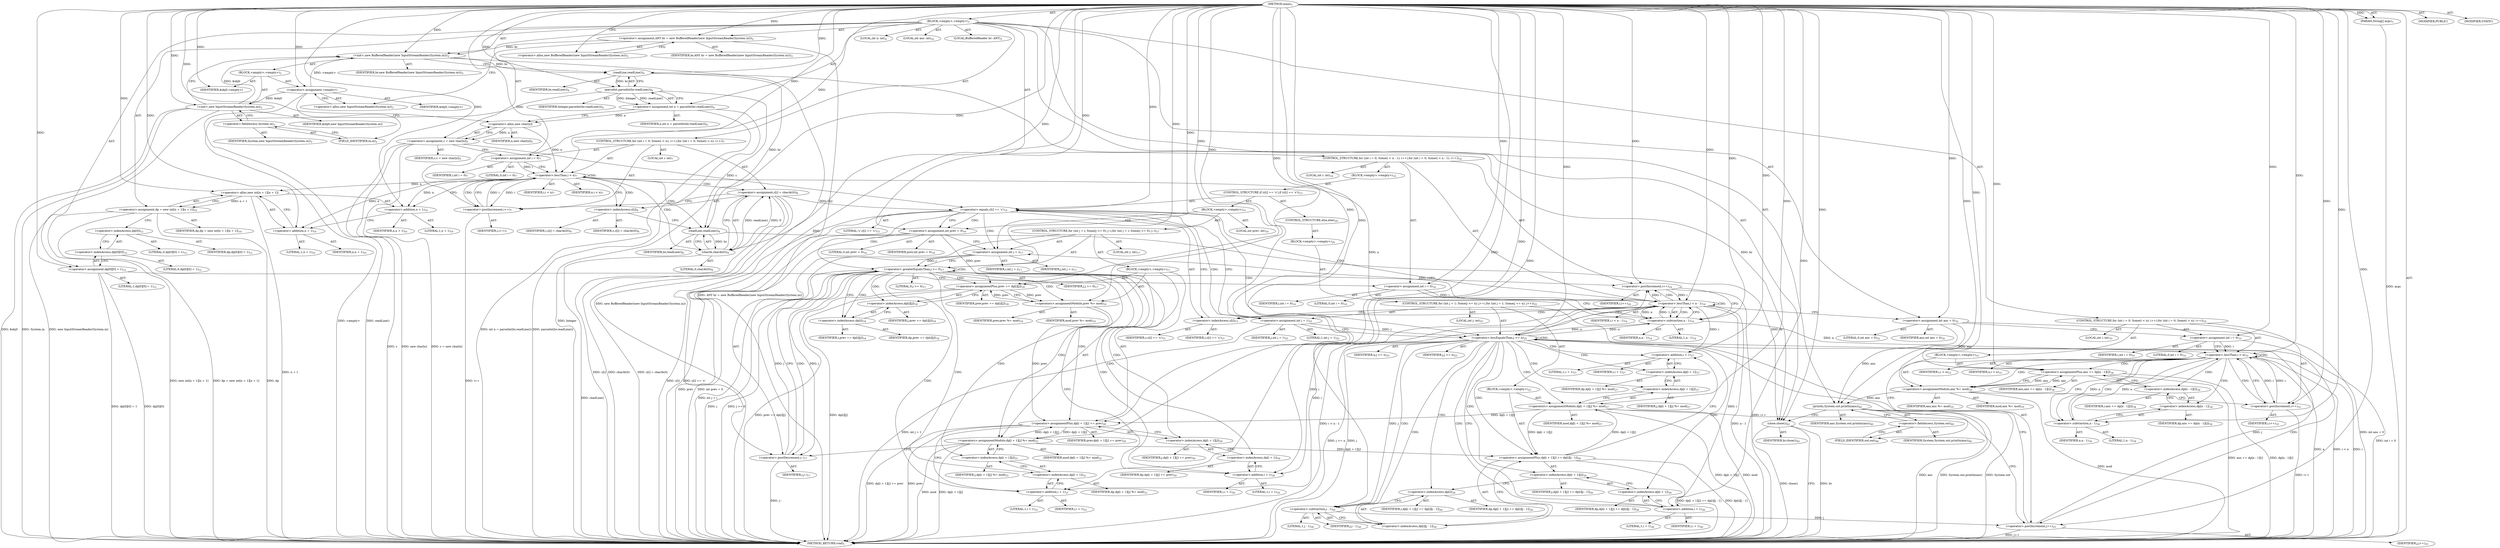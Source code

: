 digraph "main" {  
"19" [label = <(METHOD,main)<SUB>1</SUB>> ]
"20" [label = <(PARAM,String[] args)<SUB>1</SUB>> ]
"21" [label = <(BLOCK,&lt;empty&gt;,&lt;empty&gt;)<SUB>1</SUB>> ]
"4" [label = <(LOCAL,BufferedReader br: ANY)<SUB>2</SUB>> ]
"22" [label = <(&lt;operator&gt;.assignment,ANY br = new BufferedReader(new InputStreamReader(System.in)))<SUB>2</SUB>> ]
"23" [label = <(IDENTIFIER,br,ANY br = new BufferedReader(new InputStreamReader(System.in)))<SUB>2</SUB>> ]
"24" [label = <(&lt;operator&gt;.alloc,new BufferedReader(new InputStreamReader(System.in)))<SUB>2</SUB>> ]
"25" [label = <(&lt;init&gt;,new BufferedReader(new InputStreamReader(System.in)))<SUB>2</SUB>> ]
"3" [label = <(IDENTIFIER,br,new BufferedReader(new InputStreamReader(System.in)))<SUB>2</SUB>> ]
"26" [label = <(BLOCK,&lt;empty&gt;,&lt;empty&gt;)<SUB>2</SUB>> ]
"27" [label = <(&lt;operator&gt;.assignment,&lt;empty&gt;)> ]
"28" [label = <(IDENTIFIER,$obj0,&lt;empty&gt;)> ]
"29" [label = <(&lt;operator&gt;.alloc,new InputStreamReader(System.in))<SUB>2</SUB>> ]
"30" [label = <(&lt;init&gt;,new InputStreamReader(System.in))<SUB>2</SUB>> ]
"31" [label = <(IDENTIFIER,$obj0,new InputStreamReader(System.in))> ]
"32" [label = <(&lt;operator&gt;.fieldAccess,System.in)<SUB>2</SUB>> ]
"33" [label = <(IDENTIFIER,System,new InputStreamReader(System.in))<SUB>2</SUB>> ]
"34" [label = <(FIELD_IDENTIFIER,in,in)<SUB>2</SUB>> ]
"35" [label = <(IDENTIFIER,$obj0,&lt;empty&gt;)> ]
"36" [label = <(LOCAL,int n: int)<SUB>4</SUB>> ]
"37" [label = <(&lt;operator&gt;.assignment,int n = parseInt(br.readLine()))<SUB>4</SUB>> ]
"38" [label = <(IDENTIFIER,n,int n = parseInt(br.readLine()))<SUB>4</SUB>> ]
"39" [label = <(parseInt,parseInt(br.readLine()))<SUB>4</SUB>> ]
"40" [label = <(IDENTIFIER,Integer,parseInt(br.readLine()))<SUB>4</SUB>> ]
"41" [label = <(readLine,readLine())<SUB>4</SUB>> ]
"42" [label = <(IDENTIFIER,br,readLine())<SUB>4</SUB>> ]
"43" [label = <(&lt;operator&gt;.assignment,c = new char[n])<SUB>5</SUB>> ]
"44" [label = <(IDENTIFIER,c,c = new char[n])<SUB>5</SUB>> ]
"45" [label = <(&lt;operator&gt;.alloc,new char[n])> ]
"46" [label = <(IDENTIFIER,n,new char[n])<SUB>5</SUB>> ]
"47" [label = <(CONTROL_STRUCTURE,for (int i = 0; Some(i &lt; n); i++),for (int i = 0; Some(i &lt; n); i++))<SUB>7</SUB>> ]
"48" [label = <(LOCAL,int i: int)<SUB>7</SUB>> ]
"49" [label = <(&lt;operator&gt;.assignment,int i = 0)<SUB>7</SUB>> ]
"50" [label = <(IDENTIFIER,i,int i = 0)<SUB>7</SUB>> ]
"51" [label = <(LITERAL,0,int i = 0)<SUB>7</SUB>> ]
"52" [label = <(&lt;operator&gt;.lessThan,i &lt; n)<SUB>7</SUB>> ]
"53" [label = <(IDENTIFIER,i,i &lt; n)<SUB>7</SUB>> ]
"54" [label = <(IDENTIFIER,n,i &lt; n)<SUB>7</SUB>> ]
"55" [label = <(&lt;operator&gt;.postIncrement,i++)<SUB>7</SUB>> ]
"56" [label = <(IDENTIFIER,i,i++)<SUB>7</SUB>> ]
"57" [label = <(&lt;operator&gt;.assignment,c[i] = charAt(0))<SUB>8</SUB>> ]
"58" [label = <(&lt;operator&gt;.indexAccess,c[i])<SUB>8</SUB>> ]
"59" [label = <(IDENTIFIER,c,c[i] = charAt(0))<SUB>8</SUB>> ]
"60" [label = <(IDENTIFIER,i,c[i] = charAt(0))<SUB>8</SUB>> ]
"61" [label = <(charAt,charAt(0))<SUB>8</SUB>> ]
"62" [label = <(readLine,readLine())<SUB>8</SUB>> ]
"63" [label = <(IDENTIFIER,br,readLine())<SUB>8</SUB>> ]
"64" [label = <(LITERAL,0,charAt(0))<SUB>8</SUB>> ]
"65" [label = <(&lt;operator&gt;.assignment,dp = new int[n + 1][n + 1])<SUB>10</SUB>> ]
"66" [label = <(IDENTIFIER,dp,dp = new int[n + 1][n + 1])<SUB>10</SUB>> ]
"67" [label = <(&lt;operator&gt;.alloc,new int[n + 1][n + 1])> ]
"68" [label = <(&lt;operator&gt;.addition,n + 1)<SUB>10</SUB>> ]
"69" [label = <(IDENTIFIER,n,n + 1)<SUB>10</SUB>> ]
"70" [label = <(LITERAL,1,n + 1)<SUB>10</SUB>> ]
"71" [label = <(&lt;operator&gt;.addition,n + 1)<SUB>10</SUB>> ]
"72" [label = <(IDENTIFIER,n,n + 1)<SUB>10</SUB>> ]
"73" [label = <(LITERAL,1,n + 1)<SUB>10</SUB>> ]
"74" [label = <(&lt;operator&gt;.assignment,dp[0][0] = 1)<SUB>12</SUB>> ]
"75" [label = <(&lt;operator&gt;.indexAccess,dp[0][0])<SUB>12</SUB>> ]
"76" [label = <(&lt;operator&gt;.indexAccess,dp[0])<SUB>12</SUB>> ]
"77" [label = <(IDENTIFIER,dp,dp[0][0] = 1)<SUB>12</SUB>> ]
"78" [label = <(LITERAL,0,dp[0][0] = 1)<SUB>12</SUB>> ]
"79" [label = <(LITERAL,0,dp[0][0] = 1)<SUB>12</SUB>> ]
"80" [label = <(LITERAL,1,dp[0][0] = 1)<SUB>12</SUB>> ]
"81" [label = <(CONTROL_STRUCTURE,for (int i = 0; Some(i &lt; n - 1); i++),for (int i = 0; Some(i &lt; n - 1); i++))<SUB>14</SUB>> ]
"82" [label = <(LOCAL,int i: int)<SUB>14</SUB>> ]
"83" [label = <(&lt;operator&gt;.assignment,int i = 0)<SUB>14</SUB>> ]
"84" [label = <(IDENTIFIER,i,int i = 0)<SUB>14</SUB>> ]
"85" [label = <(LITERAL,0,int i = 0)<SUB>14</SUB>> ]
"86" [label = <(&lt;operator&gt;.lessThan,i &lt; n - 1)<SUB>14</SUB>> ]
"87" [label = <(IDENTIFIER,i,i &lt; n - 1)<SUB>14</SUB>> ]
"88" [label = <(&lt;operator&gt;.subtraction,n - 1)<SUB>14</SUB>> ]
"89" [label = <(IDENTIFIER,n,n - 1)<SUB>14</SUB>> ]
"90" [label = <(LITERAL,1,n - 1)<SUB>14</SUB>> ]
"91" [label = <(&lt;operator&gt;.postIncrement,i++)<SUB>14</SUB>> ]
"92" [label = <(IDENTIFIER,i,i++)<SUB>14</SUB>> ]
"93" [label = <(BLOCK,&lt;empty&gt;,&lt;empty&gt;)<SUB>14</SUB>> ]
"94" [label = <(CONTROL_STRUCTURE,if (c[i] == 's'),if (c[i] == 's'))<SUB>15</SUB>> ]
"95" [label = <(&lt;operator&gt;.equals,c[i] == 's')<SUB>15</SUB>> ]
"96" [label = <(&lt;operator&gt;.indexAccess,c[i])<SUB>15</SUB>> ]
"97" [label = <(IDENTIFIER,c,c[i] == 's')<SUB>15</SUB>> ]
"98" [label = <(IDENTIFIER,i,c[i] == 's')<SUB>15</SUB>> ]
"99" [label = <(LITERAL,'s',c[i] == 's')<SUB>15</SUB>> ]
"100" [label = <(BLOCK,&lt;empty&gt;,&lt;empty&gt;)<SUB>15</SUB>> ]
"101" [label = <(LOCAL,int prev: int)<SUB>16</SUB>> ]
"102" [label = <(&lt;operator&gt;.assignment,int prev = 0)<SUB>16</SUB>> ]
"103" [label = <(IDENTIFIER,prev,int prev = 0)<SUB>16</SUB>> ]
"104" [label = <(LITERAL,0,int prev = 0)<SUB>16</SUB>> ]
"105" [label = <(CONTROL_STRUCTURE,for (int j = i; Some(j &gt;= 0); j--),for (int j = i; Some(j &gt;= 0); j--))<SUB>17</SUB>> ]
"106" [label = <(LOCAL,int j: int)<SUB>17</SUB>> ]
"107" [label = <(&lt;operator&gt;.assignment,int j = i)<SUB>17</SUB>> ]
"108" [label = <(IDENTIFIER,j,int j = i)<SUB>17</SUB>> ]
"109" [label = <(IDENTIFIER,i,int j = i)<SUB>17</SUB>> ]
"110" [label = <(&lt;operator&gt;.greaterEqualsThan,j &gt;= 0)<SUB>17</SUB>> ]
"111" [label = <(IDENTIFIER,j,j &gt;= 0)<SUB>17</SUB>> ]
"112" [label = <(LITERAL,0,j &gt;= 0)<SUB>17</SUB>> ]
"113" [label = <(&lt;operator&gt;.postDecrement,j--)<SUB>17</SUB>> ]
"114" [label = <(IDENTIFIER,j,j--)<SUB>17</SUB>> ]
"115" [label = <(BLOCK,&lt;empty&gt;,&lt;empty&gt;)<SUB>17</SUB>> ]
"116" [label = <(&lt;operator&gt;.assignmentPlus,prev += dp[i][j])<SUB>18</SUB>> ]
"117" [label = <(IDENTIFIER,prev,prev += dp[i][j])<SUB>18</SUB>> ]
"118" [label = <(&lt;operator&gt;.indexAccess,dp[i][j])<SUB>18</SUB>> ]
"119" [label = <(&lt;operator&gt;.indexAccess,dp[i])<SUB>18</SUB>> ]
"120" [label = <(IDENTIFIER,dp,prev += dp[i][j])<SUB>18</SUB>> ]
"121" [label = <(IDENTIFIER,i,prev += dp[i][j])<SUB>18</SUB>> ]
"122" [label = <(IDENTIFIER,j,prev += dp[i][j])<SUB>18</SUB>> ]
"123" [label = <(&lt;operators&gt;.assignmentModulo,prev %= mod)<SUB>19</SUB>> ]
"124" [label = <(IDENTIFIER,prev,prev %= mod)<SUB>19</SUB>> ]
"125" [label = <(IDENTIFIER,mod,prev %= mod)<SUB>19</SUB>> ]
"126" [label = <(&lt;operator&gt;.assignmentPlus,dp[i + 1][j] += prev)<SUB>20</SUB>> ]
"127" [label = <(&lt;operator&gt;.indexAccess,dp[i + 1][j])<SUB>20</SUB>> ]
"128" [label = <(&lt;operator&gt;.indexAccess,dp[i + 1])<SUB>20</SUB>> ]
"129" [label = <(IDENTIFIER,dp,dp[i + 1][j] += prev)<SUB>20</SUB>> ]
"130" [label = <(&lt;operator&gt;.addition,i + 1)<SUB>20</SUB>> ]
"131" [label = <(IDENTIFIER,i,i + 1)<SUB>20</SUB>> ]
"132" [label = <(LITERAL,1,i + 1)<SUB>20</SUB>> ]
"133" [label = <(IDENTIFIER,j,dp[i + 1][j] += prev)<SUB>20</SUB>> ]
"134" [label = <(IDENTIFIER,prev,dp[i + 1][j] += prev)<SUB>20</SUB>> ]
"135" [label = <(&lt;operators&gt;.assignmentModulo,dp[i + 1][j] %= mod)<SUB>21</SUB>> ]
"136" [label = <(&lt;operator&gt;.indexAccess,dp[i + 1][j])<SUB>21</SUB>> ]
"137" [label = <(&lt;operator&gt;.indexAccess,dp[i + 1])<SUB>21</SUB>> ]
"138" [label = <(IDENTIFIER,dp,dp[i + 1][j] %= mod)<SUB>21</SUB>> ]
"139" [label = <(&lt;operator&gt;.addition,i + 1)<SUB>21</SUB>> ]
"140" [label = <(IDENTIFIER,i,i + 1)<SUB>21</SUB>> ]
"141" [label = <(LITERAL,1,i + 1)<SUB>21</SUB>> ]
"142" [label = <(IDENTIFIER,j,dp[i + 1][j] %= mod)<SUB>21</SUB>> ]
"143" [label = <(IDENTIFIER,mod,dp[i + 1][j] %= mod)<SUB>21</SUB>> ]
"144" [label = <(CONTROL_STRUCTURE,else,else)<SUB>24</SUB>> ]
"145" [label = <(BLOCK,&lt;empty&gt;,&lt;empty&gt;)<SUB>24</SUB>> ]
"146" [label = <(CONTROL_STRUCTURE,for (int j = 1; Some(j &lt;= n); j++),for (int j = 1; Some(j &lt;= n); j++))<SUB>25</SUB>> ]
"147" [label = <(LOCAL,int j: int)<SUB>25</SUB>> ]
"148" [label = <(&lt;operator&gt;.assignment,int j = 1)<SUB>25</SUB>> ]
"149" [label = <(IDENTIFIER,j,int j = 1)<SUB>25</SUB>> ]
"150" [label = <(LITERAL,1,int j = 1)<SUB>25</SUB>> ]
"151" [label = <(&lt;operator&gt;.lessEqualsThan,j &lt;= n)<SUB>25</SUB>> ]
"152" [label = <(IDENTIFIER,j,j &lt;= n)<SUB>25</SUB>> ]
"153" [label = <(IDENTIFIER,n,j &lt;= n)<SUB>25</SUB>> ]
"154" [label = <(&lt;operator&gt;.postIncrement,j++)<SUB>25</SUB>> ]
"155" [label = <(IDENTIFIER,j,j++)<SUB>25</SUB>> ]
"156" [label = <(BLOCK,&lt;empty&gt;,&lt;empty&gt;)<SUB>25</SUB>> ]
"157" [label = <(&lt;operator&gt;.assignmentPlus,dp[i + 1][j] += dp[i][j - 1])<SUB>26</SUB>> ]
"158" [label = <(&lt;operator&gt;.indexAccess,dp[i + 1][j])<SUB>26</SUB>> ]
"159" [label = <(&lt;operator&gt;.indexAccess,dp[i + 1])<SUB>26</SUB>> ]
"160" [label = <(IDENTIFIER,dp,dp[i + 1][j] += dp[i][j - 1])<SUB>26</SUB>> ]
"161" [label = <(&lt;operator&gt;.addition,i + 1)<SUB>26</SUB>> ]
"162" [label = <(IDENTIFIER,i,i + 1)<SUB>26</SUB>> ]
"163" [label = <(LITERAL,1,i + 1)<SUB>26</SUB>> ]
"164" [label = <(IDENTIFIER,j,dp[i + 1][j] += dp[i][j - 1])<SUB>26</SUB>> ]
"165" [label = <(&lt;operator&gt;.indexAccess,dp[i][j - 1])<SUB>26</SUB>> ]
"166" [label = <(&lt;operator&gt;.indexAccess,dp[i])<SUB>26</SUB>> ]
"167" [label = <(IDENTIFIER,dp,dp[i + 1][j] += dp[i][j - 1])<SUB>26</SUB>> ]
"168" [label = <(IDENTIFIER,i,dp[i + 1][j] += dp[i][j - 1])<SUB>26</SUB>> ]
"169" [label = <(&lt;operator&gt;.subtraction,j - 1)<SUB>26</SUB>> ]
"170" [label = <(IDENTIFIER,j,j - 1)<SUB>26</SUB>> ]
"171" [label = <(LITERAL,1,j - 1)<SUB>26</SUB>> ]
"172" [label = <(&lt;operators&gt;.assignmentModulo,dp[i + 1][j] %= mod)<SUB>27</SUB>> ]
"173" [label = <(&lt;operator&gt;.indexAccess,dp[i + 1][j])<SUB>27</SUB>> ]
"174" [label = <(&lt;operator&gt;.indexAccess,dp[i + 1])<SUB>27</SUB>> ]
"175" [label = <(IDENTIFIER,dp,dp[i + 1][j] %= mod)<SUB>27</SUB>> ]
"176" [label = <(&lt;operator&gt;.addition,i + 1)<SUB>27</SUB>> ]
"177" [label = <(IDENTIFIER,i,i + 1)<SUB>27</SUB>> ]
"178" [label = <(LITERAL,1,i + 1)<SUB>27</SUB>> ]
"179" [label = <(IDENTIFIER,j,dp[i + 1][j] %= mod)<SUB>27</SUB>> ]
"180" [label = <(IDENTIFIER,mod,dp[i + 1][j] %= mod)<SUB>27</SUB>> ]
"181" [label = <(LOCAL,int ans: int)<SUB>32</SUB>> ]
"182" [label = <(&lt;operator&gt;.assignment,int ans = 0)<SUB>32</SUB>> ]
"183" [label = <(IDENTIFIER,ans,int ans = 0)<SUB>32</SUB>> ]
"184" [label = <(LITERAL,0,int ans = 0)<SUB>32</SUB>> ]
"185" [label = <(CONTROL_STRUCTURE,for (int i = 0; Some(i &lt; n); i++),for (int i = 0; Some(i &lt; n); i++))<SUB>33</SUB>> ]
"186" [label = <(LOCAL,int i: int)<SUB>33</SUB>> ]
"187" [label = <(&lt;operator&gt;.assignment,int i = 0)<SUB>33</SUB>> ]
"188" [label = <(IDENTIFIER,i,int i = 0)<SUB>33</SUB>> ]
"189" [label = <(LITERAL,0,int i = 0)<SUB>33</SUB>> ]
"190" [label = <(&lt;operator&gt;.lessThan,i &lt; n)<SUB>33</SUB>> ]
"191" [label = <(IDENTIFIER,i,i &lt; n)<SUB>33</SUB>> ]
"192" [label = <(IDENTIFIER,n,i &lt; n)<SUB>33</SUB>> ]
"193" [label = <(&lt;operator&gt;.postIncrement,i++)<SUB>33</SUB>> ]
"194" [label = <(IDENTIFIER,i,i++)<SUB>33</SUB>> ]
"195" [label = <(BLOCK,&lt;empty&gt;,&lt;empty&gt;)<SUB>33</SUB>> ]
"196" [label = <(&lt;operator&gt;.assignmentPlus,ans += dp[n - 1][i])<SUB>34</SUB>> ]
"197" [label = <(IDENTIFIER,ans,ans += dp[n - 1][i])<SUB>34</SUB>> ]
"198" [label = <(&lt;operator&gt;.indexAccess,dp[n - 1][i])<SUB>34</SUB>> ]
"199" [label = <(&lt;operator&gt;.indexAccess,dp[n - 1])<SUB>34</SUB>> ]
"200" [label = <(IDENTIFIER,dp,ans += dp[n - 1][i])<SUB>34</SUB>> ]
"201" [label = <(&lt;operator&gt;.subtraction,n - 1)<SUB>34</SUB>> ]
"202" [label = <(IDENTIFIER,n,n - 1)<SUB>34</SUB>> ]
"203" [label = <(LITERAL,1,n - 1)<SUB>34</SUB>> ]
"204" [label = <(IDENTIFIER,i,ans += dp[n - 1][i])<SUB>34</SUB>> ]
"205" [label = <(&lt;operators&gt;.assignmentModulo,ans %= mod)<SUB>35</SUB>> ]
"206" [label = <(IDENTIFIER,ans,ans %= mod)<SUB>35</SUB>> ]
"207" [label = <(IDENTIFIER,mod,ans %= mod)<SUB>35</SUB>> ]
"208" [label = <(println,System.out.println(ans))<SUB>40</SUB>> ]
"209" [label = <(&lt;operator&gt;.fieldAccess,System.out)<SUB>40</SUB>> ]
"210" [label = <(IDENTIFIER,System,System.out.println(ans))<SUB>40</SUB>> ]
"211" [label = <(FIELD_IDENTIFIER,out,out)<SUB>40</SUB>> ]
"212" [label = <(IDENTIFIER,ans,System.out.println(ans))<SUB>40</SUB>> ]
"213" [label = <(close,close())<SUB>42</SUB>> ]
"214" [label = <(IDENTIFIER,br,close())<SUB>42</SUB>> ]
"215" [label = <(MODIFIER,PUBLIC)> ]
"216" [label = <(MODIFIER,STATIC)> ]
"217" [label = <(METHOD_RETURN,void)<SUB>1</SUB>> ]
  "19" -> "20"  [ label = "AST: "] 
  "19" -> "21"  [ label = "AST: "] 
  "19" -> "215"  [ label = "AST: "] 
  "19" -> "216"  [ label = "AST: "] 
  "19" -> "217"  [ label = "AST: "] 
  "21" -> "4"  [ label = "AST: "] 
  "21" -> "22"  [ label = "AST: "] 
  "21" -> "25"  [ label = "AST: "] 
  "21" -> "36"  [ label = "AST: "] 
  "21" -> "37"  [ label = "AST: "] 
  "21" -> "43"  [ label = "AST: "] 
  "21" -> "47"  [ label = "AST: "] 
  "21" -> "65"  [ label = "AST: "] 
  "21" -> "74"  [ label = "AST: "] 
  "21" -> "81"  [ label = "AST: "] 
  "21" -> "181"  [ label = "AST: "] 
  "21" -> "182"  [ label = "AST: "] 
  "21" -> "185"  [ label = "AST: "] 
  "21" -> "208"  [ label = "AST: "] 
  "21" -> "213"  [ label = "AST: "] 
  "22" -> "23"  [ label = "AST: "] 
  "22" -> "24"  [ label = "AST: "] 
  "25" -> "3"  [ label = "AST: "] 
  "25" -> "26"  [ label = "AST: "] 
  "26" -> "27"  [ label = "AST: "] 
  "26" -> "30"  [ label = "AST: "] 
  "26" -> "35"  [ label = "AST: "] 
  "27" -> "28"  [ label = "AST: "] 
  "27" -> "29"  [ label = "AST: "] 
  "30" -> "31"  [ label = "AST: "] 
  "30" -> "32"  [ label = "AST: "] 
  "32" -> "33"  [ label = "AST: "] 
  "32" -> "34"  [ label = "AST: "] 
  "37" -> "38"  [ label = "AST: "] 
  "37" -> "39"  [ label = "AST: "] 
  "39" -> "40"  [ label = "AST: "] 
  "39" -> "41"  [ label = "AST: "] 
  "41" -> "42"  [ label = "AST: "] 
  "43" -> "44"  [ label = "AST: "] 
  "43" -> "45"  [ label = "AST: "] 
  "45" -> "46"  [ label = "AST: "] 
  "47" -> "48"  [ label = "AST: "] 
  "47" -> "49"  [ label = "AST: "] 
  "47" -> "52"  [ label = "AST: "] 
  "47" -> "55"  [ label = "AST: "] 
  "47" -> "57"  [ label = "AST: "] 
  "49" -> "50"  [ label = "AST: "] 
  "49" -> "51"  [ label = "AST: "] 
  "52" -> "53"  [ label = "AST: "] 
  "52" -> "54"  [ label = "AST: "] 
  "55" -> "56"  [ label = "AST: "] 
  "57" -> "58"  [ label = "AST: "] 
  "57" -> "61"  [ label = "AST: "] 
  "58" -> "59"  [ label = "AST: "] 
  "58" -> "60"  [ label = "AST: "] 
  "61" -> "62"  [ label = "AST: "] 
  "61" -> "64"  [ label = "AST: "] 
  "62" -> "63"  [ label = "AST: "] 
  "65" -> "66"  [ label = "AST: "] 
  "65" -> "67"  [ label = "AST: "] 
  "67" -> "68"  [ label = "AST: "] 
  "67" -> "71"  [ label = "AST: "] 
  "68" -> "69"  [ label = "AST: "] 
  "68" -> "70"  [ label = "AST: "] 
  "71" -> "72"  [ label = "AST: "] 
  "71" -> "73"  [ label = "AST: "] 
  "74" -> "75"  [ label = "AST: "] 
  "74" -> "80"  [ label = "AST: "] 
  "75" -> "76"  [ label = "AST: "] 
  "75" -> "79"  [ label = "AST: "] 
  "76" -> "77"  [ label = "AST: "] 
  "76" -> "78"  [ label = "AST: "] 
  "81" -> "82"  [ label = "AST: "] 
  "81" -> "83"  [ label = "AST: "] 
  "81" -> "86"  [ label = "AST: "] 
  "81" -> "91"  [ label = "AST: "] 
  "81" -> "93"  [ label = "AST: "] 
  "83" -> "84"  [ label = "AST: "] 
  "83" -> "85"  [ label = "AST: "] 
  "86" -> "87"  [ label = "AST: "] 
  "86" -> "88"  [ label = "AST: "] 
  "88" -> "89"  [ label = "AST: "] 
  "88" -> "90"  [ label = "AST: "] 
  "91" -> "92"  [ label = "AST: "] 
  "93" -> "94"  [ label = "AST: "] 
  "94" -> "95"  [ label = "AST: "] 
  "94" -> "100"  [ label = "AST: "] 
  "94" -> "144"  [ label = "AST: "] 
  "95" -> "96"  [ label = "AST: "] 
  "95" -> "99"  [ label = "AST: "] 
  "96" -> "97"  [ label = "AST: "] 
  "96" -> "98"  [ label = "AST: "] 
  "100" -> "101"  [ label = "AST: "] 
  "100" -> "102"  [ label = "AST: "] 
  "100" -> "105"  [ label = "AST: "] 
  "102" -> "103"  [ label = "AST: "] 
  "102" -> "104"  [ label = "AST: "] 
  "105" -> "106"  [ label = "AST: "] 
  "105" -> "107"  [ label = "AST: "] 
  "105" -> "110"  [ label = "AST: "] 
  "105" -> "113"  [ label = "AST: "] 
  "105" -> "115"  [ label = "AST: "] 
  "107" -> "108"  [ label = "AST: "] 
  "107" -> "109"  [ label = "AST: "] 
  "110" -> "111"  [ label = "AST: "] 
  "110" -> "112"  [ label = "AST: "] 
  "113" -> "114"  [ label = "AST: "] 
  "115" -> "116"  [ label = "AST: "] 
  "115" -> "123"  [ label = "AST: "] 
  "115" -> "126"  [ label = "AST: "] 
  "115" -> "135"  [ label = "AST: "] 
  "116" -> "117"  [ label = "AST: "] 
  "116" -> "118"  [ label = "AST: "] 
  "118" -> "119"  [ label = "AST: "] 
  "118" -> "122"  [ label = "AST: "] 
  "119" -> "120"  [ label = "AST: "] 
  "119" -> "121"  [ label = "AST: "] 
  "123" -> "124"  [ label = "AST: "] 
  "123" -> "125"  [ label = "AST: "] 
  "126" -> "127"  [ label = "AST: "] 
  "126" -> "134"  [ label = "AST: "] 
  "127" -> "128"  [ label = "AST: "] 
  "127" -> "133"  [ label = "AST: "] 
  "128" -> "129"  [ label = "AST: "] 
  "128" -> "130"  [ label = "AST: "] 
  "130" -> "131"  [ label = "AST: "] 
  "130" -> "132"  [ label = "AST: "] 
  "135" -> "136"  [ label = "AST: "] 
  "135" -> "143"  [ label = "AST: "] 
  "136" -> "137"  [ label = "AST: "] 
  "136" -> "142"  [ label = "AST: "] 
  "137" -> "138"  [ label = "AST: "] 
  "137" -> "139"  [ label = "AST: "] 
  "139" -> "140"  [ label = "AST: "] 
  "139" -> "141"  [ label = "AST: "] 
  "144" -> "145"  [ label = "AST: "] 
  "145" -> "146"  [ label = "AST: "] 
  "146" -> "147"  [ label = "AST: "] 
  "146" -> "148"  [ label = "AST: "] 
  "146" -> "151"  [ label = "AST: "] 
  "146" -> "154"  [ label = "AST: "] 
  "146" -> "156"  [ label = "AST: "] 
  "148" -> "149"  [ label = "AST: "] 
  "148" -> "150"  [ label = "AST: "] 
  "151" -> "152"  [ label = "AST: "] 
  "151" -> "153"  [ label = "AST: "] 
  "154" -> "155"  [ label = "AST: "] 
  "156" -> "157"  [ label = "AST: "] 
  "156" -> "172"  [ label = "AST: "] 
  "157" -> "158"  [ label = "AST: "] 
  "157" -> "165"  [ label = "AST: "] 
  "158" -> "159"  [ label = "AST: "] 
  "158" -> "164"  [ label = "AST: "] 
  "159" -> "160"  [ label = "AST: "] 
  "159" -> "161"  [ label = "AST: "] 
  "161" -> "162"  [ label = "AST: "] 
  "161" -> "163"  [ label = "AST: "] 
  "165" -> "166"  [ label = "AST: "] 
  "165" -> "169"  [ label = "AST: "] 
  "166" -> "167"  [ label = "AST: "] 
  "166" -> "168"  [ label = "AST: "] 
  "169" -> "170"  [ label = "AST: "] 
  "169" -> "171"  [ label = "AST: "] 
  "172" -> "173"  [ label = "AST: "] 
  "172" -> "180"  [ label = "AST: "] 
  "173" -> "174"  [ label = "AST: "] 
  "173" -> "179"  [ label = "AST: "] 
  "174" -> "175"  [ label = "AST: "] 
  "174" -> "176"  [ label = "AST: "] 
  "176" -> "177"  [ label = "AST: "] 
  "176" -> "178"  [ label = "AST: "] 
  "182" -> "183"  [ label = "AST: "] 
  "182" -> "184"  [ label = "AST: "] 
  "185" -> "186"  [ label = "AST: "] 
  "185" -> "187"  [ label = "AST: "] 
  "185" -> "190"  [ label = "AST: "] 
  "185" -> "193"  [ label = "AST: "] 
  "185" -> "195"  [ label = "AST: "] 
  "187" -> "188"  [ label = "AST: "] 
  "187" -> "189"  [ label = "AST: "] 
  "190" -> "191"  [ label = "AST: "] 
  "190" -> "192"  [ label = "AST: "] 
  "193" -> "194"  [ label = "AST: "] 
  "195" -> "196"  [ label = "AST: "] 
  "195" -> "205"  [ label = "AST: "] 
  "196" -> "197"  [ label = "AST: "] 
  "196" -> "198"  [ label = "AST: "] 
  "198" -> "199"  [ label = "AST: "] 
  "198" -> "204"  [ label = "AST: "] 
  "199" -> "200"  [ label = "AST: "] 
  "199" -> "201"  [ label = "AST: "] 
  "201" -> "202"  [ label = "AST: "] 
  "201" -> "203"  [ label = "AST: "] 
  "205" -> "206"  [ label = "AST: "] 
  "205" -> "207"  [ label = "AST: "] 
  "208" -> "209"  [ label = "AST: "] 
  "208" -> "212"  [ label = "AST: "] 
  "209" -> "210"  [ label = "AST: "] 
  "209" -> "211"  [ label = "AST: "] 
  "213" -> "214"  [ label = "AST: "] 
  "22" -> "29"  [ label = "CFG: "] 
  "25" -> "41"  [ label = "CFG: "] 
  "37" -> "45"  [ label = "CFG: "] 
  "43" -> "49"  [ label = "CFG: "] 
  "65" -> "76"  [ label = "CFG: "] 
  "74" -> "83"  [ label = "CFG: "] 
  "182" -> "187"  [ label = "CFG: "] 
  "208" -> "213"  [ label = "CFG: "] 
  "213" -> "217"  [ label = "CFG: "] 
  "24" -> "22"  [ label = "CFG: "] 
  "39" -> "37"  [ label = "CFG: "] 
  "45" -> "43"  [ label = "CFG: "] 
  "49" -> "52"  [ label = "CFG: "] 
  "52" -> "58"  [ label = "CFG: "] 
  "52" -> "68"  [ label = "CFG: "] 
  "55" -> "52"  [ label = "CFG: "] 
  "57" -> "55"  [ label = "CFG: "] 
  "67" -> "65"  [ label = "CFG: "] 
  "75" -> "74"  [ label = "CFG: "] 
  "83" -> "88"  [ label = "CFG: "] 
  "86" -> "96"  [ label = "CFG: "] 
  "86" -> "182"  [ label = "CFG: "] 
  "91" -> "88"  [ label = "CFG: "] 
  "187" -> "190"  [ label = "CFG: "] 
  "190" -> "201"  [ label = "CFG: "] 
  "190" -> "211"  [ label = "CFG: "] 
  "193" -> "190"  [ label = "CFG: "] 
  "209" -> "208"  [ label = "CFG: "] 
  "27" -> "34"  [ label = "CFG: "] 
  "30" -> "25"  [ label = "CFG: "] 
  "41" -> "39"  [ label = "CFG: "] 
  "58" -> "62"  [ label = "CFG: "] 
  "61" -> "57"  [ label = "CFG: "] 
  "68" -> "71"  [ label = "CFG: "] 
  "71" -> "67"  [ label = "CFG: "] 
  "76" -> "75"  [ label = "CFG: "] 
  "88" -> "86"  [ label = "CFG: "] 
  "196" -> "205"  [ label = "CFG: "] 
  "205" -> "193"  [ label = "CFG: "] 
  "211" -> "209"  [ label = "CFG: "] 
  "29" -> "27"  [ label = "CFG: "] 
  "32" -> "30"  [ label = "CFG: "] 
  "62" -> "61"  [ label = "CFG: "] 
  "95" -> "102"  [ label = "CFG: "] 
  "95" -> "148"  [ label = "CFG: "] 
  "198" -> "196"  [ label = "CFG: "] 
  "34" -> "32"  [ label = "CFG: "] 
  "96" -> "95"  [ label = "CFG: "] 
  "102" -> "107"  [ label = "CFG: "] 
  "199" -> "198"  [ label = "CFG: "] 
  "107" -> "110"  [ label = "CFG: "] 
  "110" -> "119"  [ label = "CFG: "] 
  "110" -> "91"  [ label = "CFG: "] 
  "113" -> "110"  [ label = "CFG: "] 
  "201" -> "199"  [ label = "CFG: "] 
  "116" -> "123"  [ label = "CFG: "] 
  "123" -> "130"  [ label = "CFG: "] 
  "126" -> "139"  [ label = "CFG: "] 
  "135" -> "113"  [ label = "CFG: "] 
  "148" -> "151"  [ label = "CFG: "] 
  "151" -> "161"  [ label = "CFG: "] 
  "151" -> "91"  [ label = "CFG: "] 
  "154" -> "151"  [ label = "CFG: "] 
  "118" -> "116"  [ label = "CFG: "] 
  "127" -> "126"  [ label = "CFG: "] 
  "136" -> "135"  [ label = "CFG: "] 
  "157" -> "176"  [ label = "CFG: "] 
  "172" -> "154"  [ label = "CFG: "] 
  "119" -> "118"  [ label = "CFG: "] 
  "128" -> "127"  [ label = "CFG: "] 
  "137" -> "136"  [ label = "CFG: "] 
  "158" -> "166"  [ label = "CFG: "] 
  "165" -> "157"  [ label = "CFG: "] 
  "173" -> "172"  [ label = "CFG: "] 
  "130" -> "128"  [ label = "CFG: "] 
  "139" -> "137"  [ label = "CFG: "] 
  "159" -> "158"  [ label = "CFG: "] 
  "166" -> "169"  [ label = "CFG: "] 
  "169" -> "165"  [ label = "CFG: "] 
  "174" -> "173"  [ label = "CFG: "] 
  "161" -> "159"  [ label = "CFG: "] 
  "176" -> "174"  [ label = "CFG: "] 
  "19" -> "24"  [ label = "CFG: "] 
  "20" -> "217"  [ label = "DDG: args"] 
  "22" -> "217"  [ label = "DDG: ANY br = new BufferedReader(new InputStreamReader(System.in))"] 
  "27" -> "217"  [ label = "DDG: &lt;empty&gt;"] 
  "30" -> "217"  [ label = "DDG: $obj0"] 
  "30" -> "217"  [ label = "DDG: System.in"] 
  "30" -> "217"  [ label = "DDG: new InputStreamReader(System.in)"] 
  "25" -> "217"  [ label = "DDG: new BufferedReader(new InputStreamReader(System.in))"] 
  "39" -> "217"  [ label = "DDG: readLine()"] 
  "37" -> "217"  [ label = "DDG: parseInt(br.readLine())"] 
  "37" -> "217"  [ label = "DDG: int n = parseInt(br.readLine())"] 
  "43" -> "217"  [ label = "DDG: c"] 
  "43" -> "217"  [ label = "DDG: new char[n]"] 
  "43" -> "217"  [ label = "DDG: c = new char[n]"] 
  "65" -> "217"  [ label = "DDG: dp"] 
  "67" -> "217"  [ label = "DDG: n + 1"] 
  "65" -> "217"  [ label = "DDG: new int[n + 1][n + 1]"] 
  "65" -> "217"  [ label = "DDG: dp = new int[n + 1][n + 1]"] 
  "74" -> "217"  [ label = "DDG: dp[0][0]"] 
  "74" -> "217"  [ label = "DDG: dp[0][0] = 1"] 
  "86" -> "217"  [ label = "DDG: n - 1"] 
  "86" -> "217"  [ label = "DDG: i &lt; n - 1"] 
  "182" -> "217"  [ label = "DDG: int ans = 0"] 
  "187" -> "217"  [ label = "DDG: int i = 0"] 
  "190" -> "217"  [ label = "DDG: i"] 
  "190" -> "217"  [ label = "DDG: n"] 
  "190" -> "217"  [ label = "DDG: i &lt; n"] 
  "208" -> "217"  [ label = "DDG: System.out"] 
  "208" -> "217"  [ label = "DDG: ans"] 
  "208" -> "217"  [ label = "DDG: System.out.println(ans)"] 
  "213" -> "217"  [ label = "DDG: br"] 
  "213" -> "217"  [ label = "DDG: close()"] 
  "196" -> "217"  [ label = "DDG: dp[n - 1][i]"] 
  "196" -> "217"  [ label = "DDG: ans += dp[n - 1][i]"] 
  "205" -> "217"  [ label = "DDG: mod"] 
  "193" -> "217"  [ label = "DDG: i++"] 
  "95" -> "217"  [ label = "DDG: c[i]"] 
  "95" -> "217"  [ label = "DDG: c[i] == 's'"] 
  "148" -> "217"  [ label = "DDG: int j = 1"] 
  "151" -> "217"  [ label = "DDG: j"] 
  "151" -> "217"  [ label = "DDG: j &lt;= n"] 
  "157" -> "217"  [ label = "DDG: dp[i][j - 1]"] 
  "157" -> "217"  [ label = "DDG: dp[i + 1][j] += dp[i][j - 1]"] 
  "172" -> "217"  [ label = "DDG: dp[i + 1][j]"] 
  "172" -> "217"  [ label = "DDG: mod"] 
  "154" -> "217"  [ label = "DDG: j++"] 
  "102" -> "217"  [ label = "DDG: prev"] 
  "102" -> "217"  [ label = "DDG: int prev = 0"] 
  "107" -> "217"  [ label = "DDG: int j = i"] 
  "110" -> "217"  [ label = "DDG: j"] 
  "110" -> "217"  [ label = "DDG: j &gt;= 0"] 
  "91" -> "217"  [ label = "DDG: i++"] 
  "116" -> "217"  [ label = "DDG: dp[i][j]"] 
  "116" -> "217"  [ label = "DDG: prev += dp[i][j]"] 
  "126" -> "217"  [ label = "DDG: prev"] 
  "126" -> "217"  [ label = "DDG: dp[i + 1][j] += prev"] 
  "135" -> "217"  [ label = "DDG: dp[i + 1][j]"] 
  "135" -> "217"  [ label = "DDG: mod"] 
  "113" -> "217"  [ label = "DDG: j--"] 
  "57" -> "217"  [ label = "DDG: c[i]"] 
  "61" -> "217"  [ label = "DDG: readLine()"] 
  "57" -> "217"  [ label = "DDG: charAt(0)"] 
  "57" -> "217"  [ label = "DDG: c[i] = charAt(0)"] 
  "55" -> "217"  [ label = "DDG: i++"] 
  "39" -> "217"  [ label = "DDG: Integer"] 
  "19" -> "20"  [ label = "DDG: "] 
  "19" -> "22"  [ label = "DDG: "] 
  "39" -> "37"  [ label = "DDG: Integer"] 
  "39" -> "37"  [ label = "DDG: readLine()"] 
  "45" -> "43"  [ label = "DDG: n"] 
  "67" -> "65"  [ label = "DDG: n + 1"] 
  "19" -> "74"  [ label = "DDG: "] 
  "19" -> "182"  [ label = "DDG: "] 
  "22" -> "25"  [ label = "DDG: br"] 
  "19" -> "25"  [ label = "DDG: "] 
  "27" -> "25"  [ label = "DDG: &lt;empty&gt;"] 
  "30" -> "25"  [ label = "DDG: $obj0"] 
  "19" -> "49"  [ label = "DDG: "] 
  "61" -> "57"  [ label = "DDG: readLine()"] 
  "61" -> "57"  [ label = "DDG: 0"] 
  "19" -> "83"  [ label = "DDG: "] 
  "19" -> "187"  [ label = "DDG: "] 
  "182" -> "208"  [ label = "DDG: ans"] 
  "205" -> "208"  [ label = "DDG: ans"] 
  "19" -> "208"  [ label = "DDG: "] 
  "41" -> "213"  [ label = "DDG: br"] 
  "62" -> "213"  [ label = "DDG: br"] 
  "19" -> "213"  [ label = "DDG: "] 
  "19" -> "27"  [ label = "DDG: "] 
  "19" -> "35"  [ label = "DDG: "] 
  "19" -> "39"  [ label = "DDG: "] 
  "41" -> "39"  [ label = "DDG: br"] 
  "37" -> "45"  [ label = "DDG: n"] 
  "19" -> "45"  [ label = "DDG: "] 
  "49" -> "52"  [ label = "DDG: i"] 
  "55" -> "52"  [ label = "DDG: i"] 
  "19" -> "52"  [ label = "DDG: "] 
  "45" -> "52"  [ label = "DDG: n"] 
  "52" -> "55"  [ label = "DDG: i"] 
  "19" -> "55"  [ label = "DDG: "] 
  "52" -> "67"  [ label = "DDG: n"] 
  "19" -> "67"  [ label = "DDG: "] 
  "83" -> "86"  [ label = "DDG: i"] 
  "91" -> "86"  [ label = "DDG: i"] 
  "19" -> "86"  [ label = "DDG: "] 
  "88" -> "86"  [ label = "DDG: n"] 
  "88" -> "86"  [ label = "DDG: 1"] 
  "86" -> "91"  [ label = "DDG: i"] 
  "19" -> "91"  [ label = "DDG: "] 
  "187" -> "190"  [ label = "DDG: i"] 
  "193" -> "190"  [ label = "DDG: i"] 
  "19" -> "190"  [ label = "DDG: "] 
  "88" -> "190"  [ label = "DDG: n"] 
  "201" -> "190"  [ label = "DDG: n"] 
  "190" -> "193"  [ label = "DDG: i"] 
  "19" -> "193"  [ label = "DDG: "] 
  "19" -> "205"  [ label = "DDG: "] 
  "27" -> "30"  [ label = "DDG: $obj0"] 
  "19" -> "30"  [ label = "DDG: "] 
  "25" -> "41"  [ label = "DDG: br"] 
  "19" -> "41"  [ label = "DDG: "] 
  "62" -> "61"  [ label = "DDG: br"] 
  "19" -> "61"  [ label = "DDG: "] 
  "52" -> "68"  [ label = "DDG: n"] 
  "19" -> "68"  [ label = "DDG: "] 
  "19" -> "71"  [ label = "DDG: "] 
  "52" -> "71"  [ label = "DDG: n"] 
  "151" -> "88"  [ label = "DDG: n"] 
  "19" -> "88"  [ label = "DDG: "] 
  "52" -> "88"  [ label = "DDG: n"] 
  "182" -> "196"  [ label = "DDG: ans"] 
  "205" -> "196"  [ label = "DDG: ans"] 
  "19" -> "196"  [ label = "DDG: "] 
  "196" -> "205"  [ label = "DDG: ans"] 
  "41" -> "62"  [ label = "DDG: br"] 
  "19" -> "62"  [ label = "DDG: "] 
  "43" -> "95"  [ label = "DDG: c"] 
  "57" -> "95"  [ label = "DDG: c[i]"] 
  "19" -> "95"  [ label = "DDG: "] 
  "19" -> "102"  [ label = "DDG: "] 
  "86" -> "107"  [ label = "DDG: i"] 
  "19" -> "107"  [ label = "DDG: "] 
  "107" -> "110"  [ label = "DDG: j"] 
  "113" -> "110"  [ label = "DDG: j"] 
  "19" -> "110"  [ label = "DDG: "] 
  "110" -> "113"  [ label = "DDG: j"] 
  "19" -> "113"  [ label = "DDG: "] 
  "19" -> "123"  [ label = "DDG: "] 
  "123" -> "126"  [ label = "DDG: prev"] 
  "19" -> "126"  [ label = "DDG: "] 
  "19" -> "135"  [ label = "DDG: "] 
  "19" -> "148"  [ label = "DDG: "] 
  "190" -> "201"  [ label = "DDG: n"] 
  "19" -> "201"  [ label = "DDG: "] 
  "102" -> "116"  [ label = "DDG: prev"] 
  "19" -> "116"  [ label = "DDG: "] 
  "123" -> "116"  [ label = "DDG: prev"] 
  "116" -> "123"  [ label = "DDG: prev"] 
  "172" -> "126"  [ label = "DDG: dp[i + 1][j]"] 
  "135" -> "126"  [ label = "DDG: dp[i + 1][j]"] 
  "126" -> "135"  [ label = "DDG: dp[i + 1][j]"] 
  "148" -> "151"  [ label = "DDG: j"] 
  "154" -> "151"  [ label = "DDG: j"] 
  "19" -> "151"  [ label = "DDG: "] 
  "88" -> "151"  [ label = "DDG: n"] 
  "169" -> "154"  [ label = "DDG: j"] 
  "19" -> "154"  [ label = "DDG: "] 
  "19" -> "172"  [ label = "DDG: "] 
  "172" -> "157"  [ label = "DDG: dp[i + 1][j]"] 
  "135" -> "157"  [ label = "DDG: dp[i + 1][j]"] 
  "157" -> "172"  [ label = "DDG: dp[i + 1][j]"] 
  "19" -> "130"  [ label = "DDG: "] 
  "86" -> "130"  [ label = "DDG: i"] 
  "19" -> "139"  [ label = "DDG: "] 
  "86" -> "139"  [ label = "DDG: i"] 
  "151" -> "169"  [ label = "DDG: j"] 
  "19" -> "169"  [ label = "DDG: "] 
  "86" -> "161"  [ label = "DDG: i"] 
  "19" -> "161"  [ label = "DDG: "] 
  "19" -> "176"  [ label = "DDG: "] 
  "86" -> "176"  [ label = "DDG: i"] 
  "52" -> "57"  [ label = "CDG: "] 
  "52" -> "52"  [ label = "CDG: "] 
  "52" -> "58"  [ label = "CDG: "] 
  "52" -> "61"  [ label = "CDG: "] 
  "52" -> "55"  [ label = "CDG: "] 
  "52" -> "62"  [ label = "CDG: "] 
  "86" -> "96"  [ label = "CDG: "] 
  "86" -> "95"  [ label = "CDG: "] 
  "86" -> "91"  [ label = "CDG: "] 
  "86" -> "88"  [ label = "CDG: "] 
  "86" -> "86"  [ label = "CDG: "] 
  "190" -> "196"  [ label = "CDG: "] 
  "190" -> "198"  [ label = "CDG: "] 
  "190" -> "190"  [ label = "CDG: "] 
  "190" -> "201"  [ label = "CDG: "] 
  "190" -> "205"  [ label = "CDG: "] 
  "190" -> "193"  [ label = "CDG: "] 
  "190" -> "199"  [ label = "CDG: "] 
  "95" -> "107"  [ label = "CDG: "] 
  "95" -> "102"  [ label = "CDG: "] 
  "95" -> "151"  [ label = "CDG: "] 
  "95" -> "148"  [ label = "CDG: "] 
  "95" -> "110"  [ label = "CDG: "] 
  "110" -> "113"  [ label = "CDG: "] 
  "110" -> "136"  [ label = "CDG: "] 
  "110" -> "128"  [ label = "CDG: "] 
  "110" -> "119"  [ label = "CDG: "] 
  "110" -> "137"  [ label = "CDG: "] 
  "110" -> "130"  [ label = "CDG: "] 
  "110" -> "118"  [ label = "CDG: "] 
  "110" -> "127"  [ label = "CDG: "] 
  "110" -> "139"  [ label = "CDG: "] 
  "110" -> "116"  [ label = "CDG: "] 
  "110" -> "123"  [ label = "CDG: "] 
  "110" -> "126"  [ label = "CDG: "] 
  "110" -> "135"  [ label = "CDG: "] 
  "110" -> "110"  [ label = "CDG: "] 
  "151" -> "154"  [ label = "CDG: "] 
  "151" -> "169"  [ label = "CDG: "] 
  "151" -> "161"  [ label = "CDG: "] 
  "151" -> "151"  [ label = "CDG: "] 
  "151" -> "173"  [ label = "CDG: "] 
  "151" -> "174"  [ label = "CDG: "] 
  "151" -> "158"  [ label = "CDG: "] 
  "151" -> "166"  [ label = "CDG: "] 
  "151" -> "157"  [ label = "CDG: "] 
  "151" -> "159"  [ label = "CDG: "] 
  "151" -> "176"  [ label = "CDG: "] 
  "151" -> "165"  [ label = "CDG: "] 
  "151" -> "172"  [ label = "CDG: "] 
}

